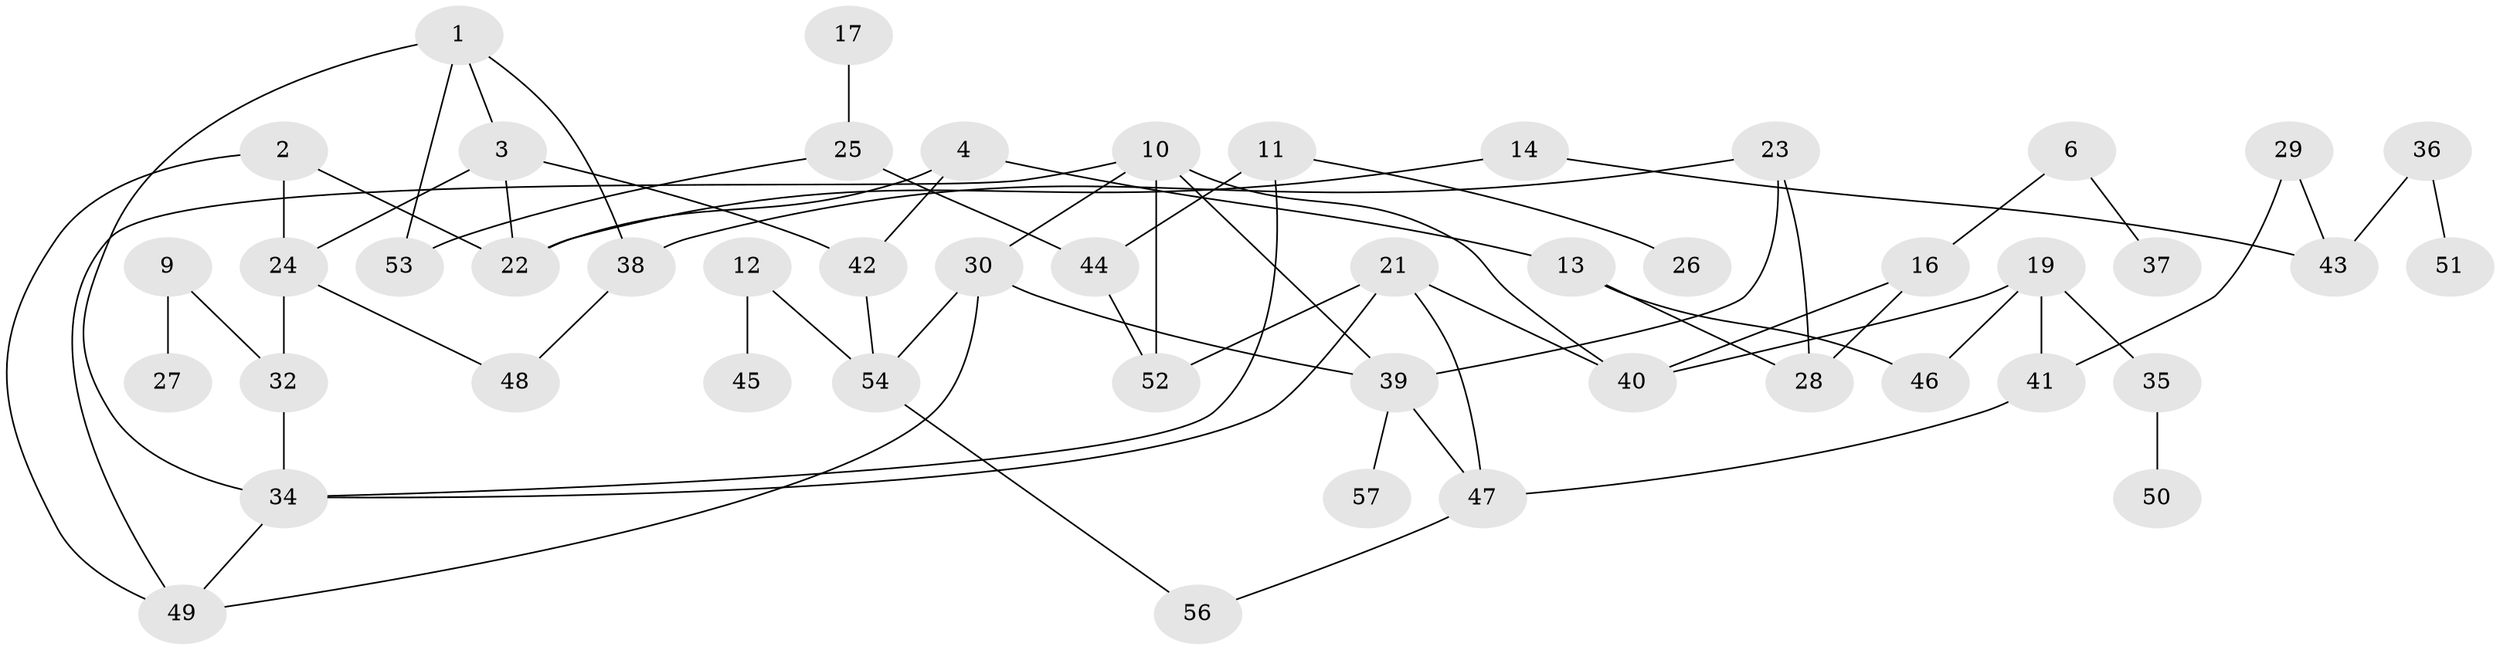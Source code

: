 // original degree distribution, {2: 0.3125, 4: 0.15, 3: 0.2375, 0: 0.1125, 1: 0.15, 5: 0.0375}
// Generated by graph-tools (version 1.1) at 2025/35/03/04/25 23:35:54]
// undirected, 48 vertices, 67 edges
graph export_dot {
  node [color=gray90,style=filled];
  1;
  2;
  3;
  4;
  6;
  9;
  10;
  11;
  12;
  13;
  14;
  16;
  17;
  19;
  21;
  22;
  23;
  24;
  25;
  26;
  27;
  28;
  29;
  30;
  32;
  34;
  35;
  36;
  37;
  38;
  39;
  40;
  41;
  42;
  43;
  44;
  45;
  46;
  47;
  48;
  49;
  50;
  51;
  52;
  53;
  54;
  56;
  57;
  1 -- 3 [weight=1.0];
  1 -- 34 [weight=1.0];
  1 -- 38 [weight=1.0];
  1 -- 53 [weight=1.0];
  2 -- 22 [weight=1.0];
  2 -- 24 [weight=1.0];
  2 -- 49 [weight=1.0];
  3 -- 22 [weight=1.0];
  3 -- 24 [weight=1.0];
  3 -- 42 [weight=1.0];
  4 -- 13 [weight=1.0];
  4 -- 22 [weight=1.0];
  4 -- 42 [weight=1.0];
  6 -- 16 [weight=1.0];
  6 -- 37 [weight=1.0];
  9 -- 27 [weight=1.0];
  9 -- 32 [weight=1.0];
  10 -- 30 [weight=1.0];
  10 -- 39 [weight=1.0];
  10 -- 40 [weight=1.0];
  10 -- 49 [weight=1.0];
  10 -- 52 [weight=1.0];
  11 -- 26 [weight=1.0];
  11 -- 34 [weight=1.0];
  11 -- 44 [weight=1.0];
  12 -- 45 [weight=1.0];
  12 -- 54 [weight=1.0];
  13 -- 28 [weight=1.0];
  13 -- 46 [weight=1.0];
  14 -- 22 [weight=1.0];
  14 -- 43 [weight=1.0];
  16 -- 28 [weight=1.0];
  16 -- 40 [weight=1.0];
  17 -- 25 [weight=1.0];
  19 -- 35 [weight=1.0];
  19 -- 40 [weight=1.0];
  19 -- 41 [weight=1.0];
  19 -- 46 [weight=1.0];
  21 -- 34 [weight=1.0];
  21 -- 40 [weight=1.0];
  21 -- 47 [weight=1.0];
  21 -- 52 [weight=1.0];
  23 -- 28 [weight=1.0];
  23 -- 38 [weight=1.0];
  23 -- 39 [weight=1.0];
  24 -- 32 [weight=1.0];
  24 -- 48 [weight=1.0];
  25 -- 44 [weight=2.0];
  25 -- 53 [weight=1.0];
  29 -- 41 [weight=1.0];
  29 -- 43 [weight=1.0];
  30 -- 39 [weight=1.0];
  30 -- 49 [weight=1.0];
  30 -- 54 [weight=1.0];
  32 -- 34 [weight=1.0];
  34 -- 49 [weight=1.0];
  35 -- 50 [weight=1.0];
  36 -- 43 [weight=1.0];
  36 -- 51 [weight=1.0];
  38 -- 48 [weight=1.0];
  39 -- 47 [weight=1.0];
  39 -- 57 [weight=1.0];
  41 -- 47 [weight=1.0];
  42 -- 54 [weight=1.0];
  44 -- 52 [weight=1.0];
  47 -- 56 [weight=1.0];
  54 -- 56 [weight=1.0];
}

